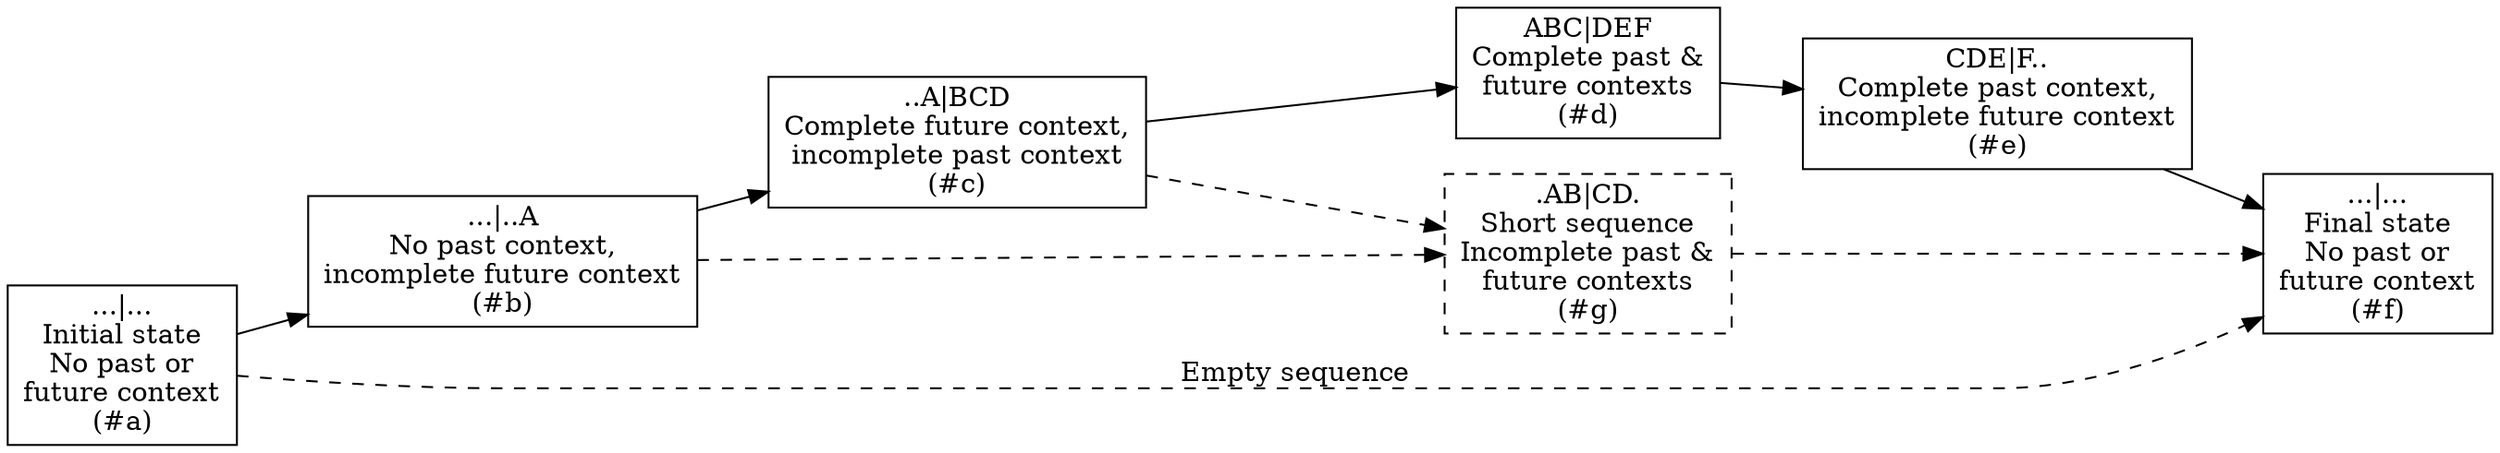 digraph G {
	rankdir=LR;
	a [shape=box,label="...|...\nInitial state\nNo past or\nfuture context\n(#a)"];
	b [shape=box,label="...|..A\nNo past context,\nincomplete future context\n(#b)"];
	c [shape=box,label="..A|BCD\nComplete future context,\nincomplete past context\n(#c)"];
	d [shape=box,label="ABC|DEF\nComplete past &\nfuture contexts\n(#d)"];
	e [shape=box,label="CDE|F..\nComplete past context,\nincomplete future context\n(#e)"];
	f [shape=box,label="...|...\nFinal state\nNo past or\nfuture context\n(#f)"];
	g [shape=box,style=dashed,label=".AB|CD.\nShort sequence\nIncomplete past &\nfuture contexts\n(#g)"];
	a -> b -> c -> d -> e -> f;
	b -> g [style=dashed];
	c -> g [style=dashed];
	g -> f [style=dashed];
	a -> f [style=dashed,label="Empty sequence"];
}
